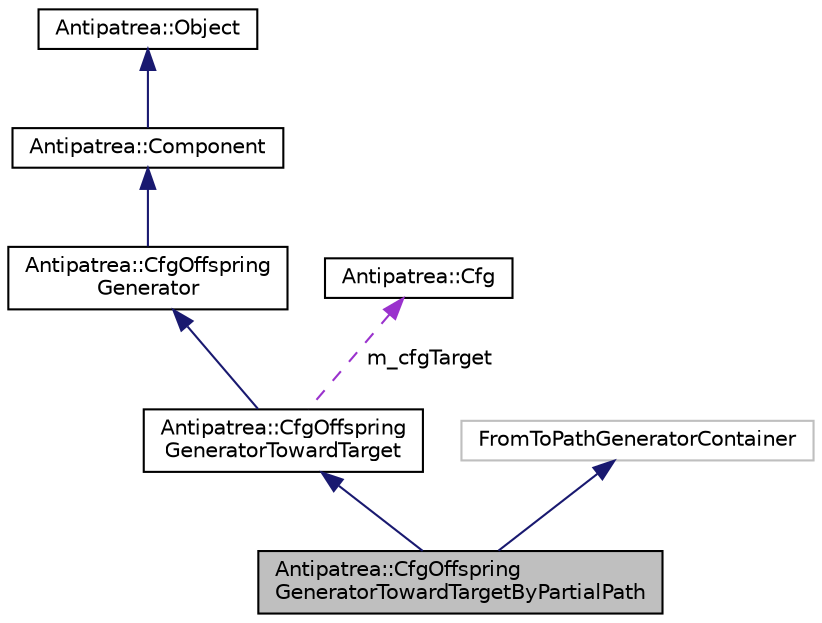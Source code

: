 digraph "Antipatrea::CfgOffspringGeneratorTowardTargetByPartialPath"
{
  bgcolor="transparent";
  edge [fontname="Helvetica",fontsize="10",labelfontname="Helvetica",labelfontsize="10"];
  node [fontname="Helvetica",fontsize="10",shape=record];
  Node1 [label="Antipatrea::CfgOffspring\lGeneratorTowardTargetByPartialPath",height=0.2,width=0.4,color="black", fillcolor="grey75", style="filled", fontcolor="black"];
  Node2 -> Node1 [dir="back",color="midnightblue",fontsize="10",style="solid",fontname="Helvetica"];
  Node2 [label="Antipatrea::CfgOffspring\lGeneratorTowardTarget",height=0.2,width=0.4,color="black",URL="$classAntipatrea_1_1CfgOffspringGeneratorTowardTarget.html"];
  Node3 -> Node2 [dir="back",color="midnightblue",fontsize="10",style="solid",fontname="Helvetica"];
  Node3 [label="Antipatrea::CfgOffspring\lGenerator",height=0.2,width=0.4,color="black",URL="$classAntipatrea_1_1CfgOffspringGenerator.html"];
  Node4 -> Node3 [dir="back",color="midnightblue",fontsize="10",style="solid",fontname="Helvetica"];
  Node4 [label="Antipatrea::Component",height=0.2,width=0.4,color="black",URL="$classAntipatrea_1_1Component.html",tooltip="Base class for each motion-planning component. "];
  Node5 -> Node4 [dir="back",color="midnightblue",fontsize="10",style="solid",fontname="Helvetica"];
  Node5 [label="Antipatrea::Object",height=0.2,width=0.4,color="black",URL="$classAntipatrea_1_1Object.html"];
  Node6 -> Node2 [dir="back",color="darkorchid3",fontsize="10",style="dashed",label=" m_cfgTarget" ,fontname="Helvetica"];
  Node6 [label="Antipatrea::Cfg",height=0.2,width=0.4,color="black",URL="$classAntipatrea_1_1Cfg.html",tooltip="Configuration representation. "];
  Node7 -> Node1 [dir="back",color="midnightblue",fontsize="10",style="solid",fontname="Helvetica"];
  Node7 [label="FromToPathGeneratorContainer",height=0.2,width=0.4,color="grey75"];
}
